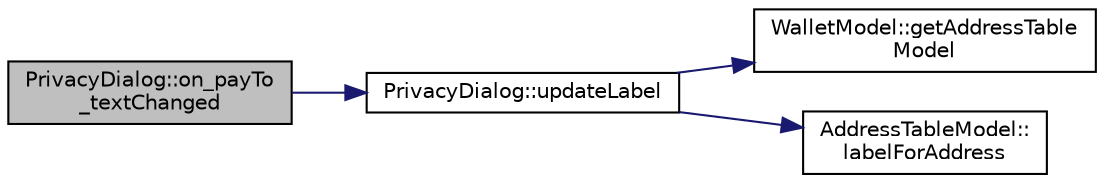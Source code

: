 digraph "PrivacyDialog::on_payTo_textChanged"
{
  edge [fontname="Helvetica",fontsize="10",labelfontname="Helvetica",labelfontsize="10"];
  node [fontname="Helvetica",fontsize="10",shape=record];
  rankdir="LR";
  Node320 [label="PrivacyDialog::on_payTo\l_textChanged",height=0.2,width=0.4,color="black", fillcolor="grey75", style="filled", fontcolor="black"];
  Node320 -> Node321 [color="midnightblue",fontsize="10",style="solid",fontname="Helvetica"];
  Node321 [label="PrivacyDialog::updateLabel",height=0.2,width=0.4,color="black", fillcolor="white", style="filled",URL="$class_privacy_dialog.html#a9272f87e43f2d25dbd3b5e69ecd01672"];
  Node321 -> Node322 [color="midnightblue",fontsize="10",style="solid",fontname="Helvetica"];
  Node322 [label="WalletModel::getAddressTable\lModel",height=0.2,width=0.4,color="black", fillcolor="white", style="filled",URL="$class_wallet_model.html#a89ed202e2dbc04aaa70d72872b95b351"];
  Node321 -> Node323 [color="midnightblue",fontsize="10",style="solid",fontname="Helvetica"];
  Node323 [label="AddressTableModel::\llabelForAddress",height=0.2,width=0.4,color="black", fillcolor="white", style="filled",URL="$class_address_table_model.html#afcdbfc17ac480f5a57382cbcf096ccb3"];
}
